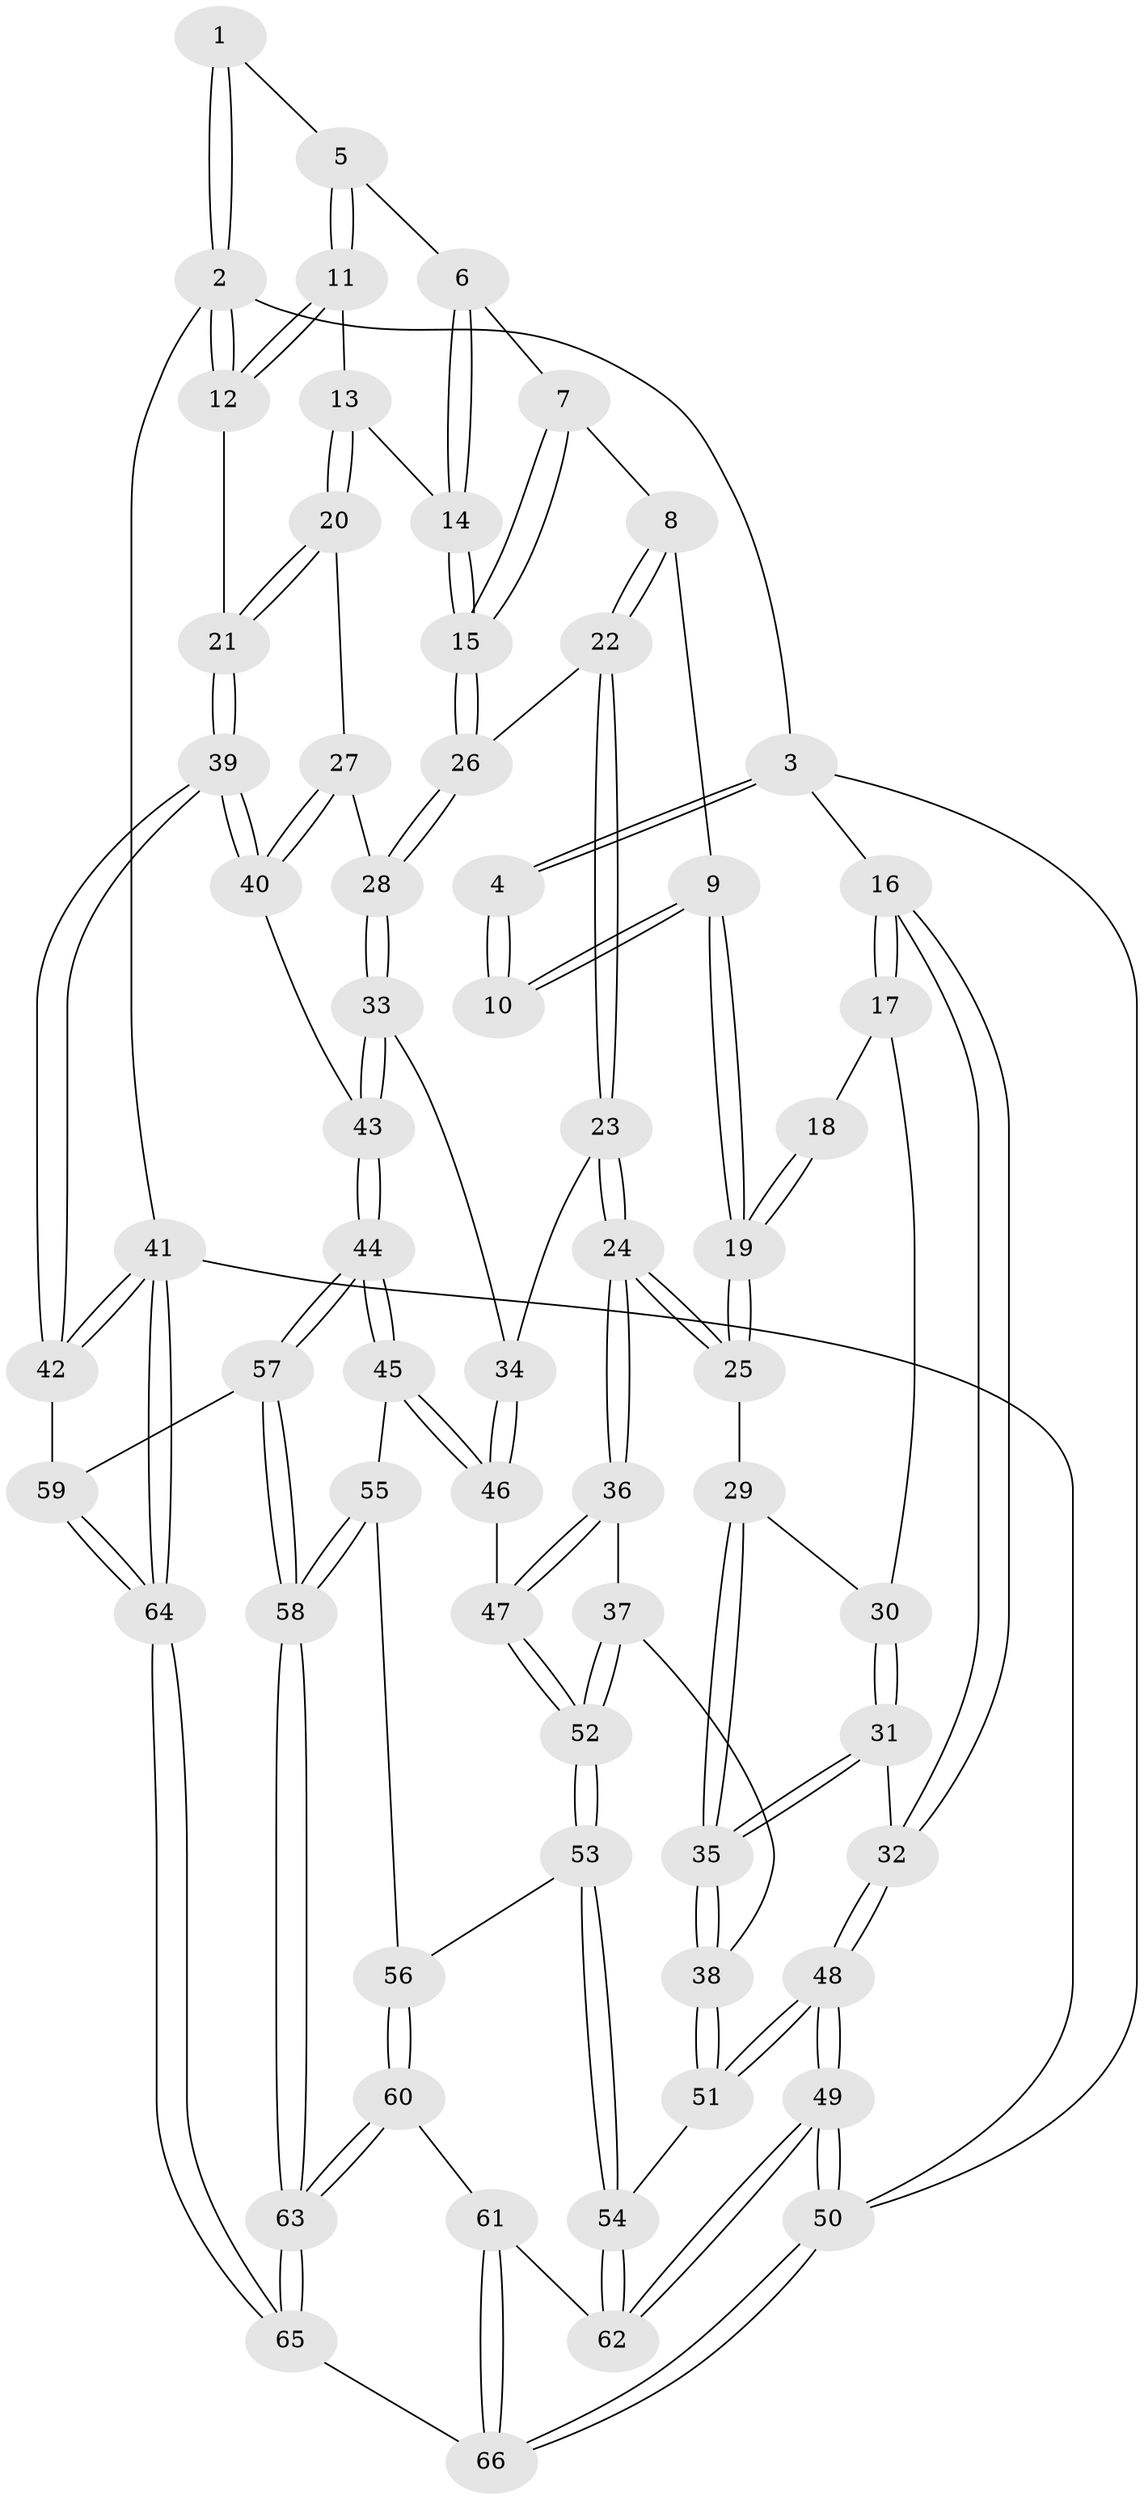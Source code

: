 // coarse degree distribution, {2: 0.24242424242424243, 4: 0.18181818181818182, 5: 0.15151515151515152, 3: 0.3939393939393939, 6: 0.030303030303030304}
// Generated by graph-tools (version 1.1) at 2025/54/03/04/25 22:54:30]
// undirected, 66 vertices, 162 edges
graph export_dot {
  node [color=gray90,style=filled];
  1 [pos="+0.6989433680684336+0"];
  2 [pos="+1+0"];
  3 [pos="+0+0"];
  4 [pos="+0.35999227181372667+0"];
  5 [pos="+0.7110396549485022+0.0016510881326036698"];
  6 [pos="+0.6638295617132661+0.06651123579263993"];
  7 [pos="+0.5783512959039326+0.12732063422772572"];
  8 [pos="+0.47671149358171044+0.15833510283575314"];
  9 [pos="+0.434592331578549+0.1369204290102478"];
  10 [pos="+0.375414259611281+0.06066376539646832"];
  11 [pos="+0.8138593374228116+0.11295901831555767"];
  12 [pos="+1+0"];
  13 [pos="+0.8287108145302117+0.1576106634663107"];
  14 [pos="+0.7010438988900192+0.26492226570690003"];
  15 [pos="+0.6843883901762428+0.2978128266131147"];
  16 [pos="+0+0"];
  17 [pos="+0.1155274317496178+0.20442341683869666"];
  18 [pos="+0.273987031258302+0.13289830693665725"];
  19 [pos="+0.32445394061971244+0.33589946929997816"];
  20 [pos="+0.9292263630241262+0.2375890299236463"];
  21 [pos="+1+0.16004804067173858"];
  22 [pos="+0.5317918095424197+0.2989018557209757"];
  23 [pos="+0.4596323581073668+0.4182068028357619"];
  24 [pos="+0.4284117692222429+0.43715410708382024"];
  25 [pos="+0.3114202579822613+0.3731742230267053"];
  26 [pos="+0.6833934937720222+0.30210475321401425"];
  27 [pos="+0.8431552507863596+0.3881521060999276"];
  28 [pos="+0.7440625328567865+0.39983862907596657"];
  29 [pos="+0.29027478670620316+0.3744965617836528"];
  30 [pos="+0.11933656431280318+0.21228893676589108"];
  31 [pos="+0.07772427453159741+0.4320862116214069"];
  32 [pos="+0+0.35101201262995263"];
  33 [pos="+0.7424885922462098+0.4025163966822893"];
  34 [pos="+0.6395918398204478+0.4638494012834001"];
  35 [pos="+0.14692900811640525+0.5203183829034584"];
  36 [pos="+0.4287552947910943+0.45179402274468594"];
  37 [pos="+0.272277513550441+0.6024382390188283"];
  38 [pos="+0.14598263396768937+0.5288268691814205"];
  39 [pos="+1+0.6005988415836504"];
  40 [pos="+1+0.5922480645979359"];
  41 [pos="+1+1"];
  42 [pos="+1+0.8639314020031318"];
  43 [pos="+0.7788351278236604+0.7080760640097937"];
  44 [pos="+0.771914528018427+0.7147279111105176"];
  45 [pos="+0.6164366113383584+0.6822658414023738"];
  46 [pos="+0.5957113609519884+0.6552829478285208"];
  47 [pos="+0.4773608012888719+0.5948597066199135"];
  48 [pos="+0+0.7481850571223617"];
  49 [pos="+0+1"];
  50 [pos="+0+1"];
  51 [pos="+0+0.7271753881032909"];
  52 [pos="+0.3320674765665058+0.7071193939741064"];
  53 [pos="+0.3245965418080111+0.7457473626145207"];
  54 [pos="+0.07586764334434844+0.7825094586765217"];
  55 [pos="+0.5446886860692313+0.7744640530746666"];
  56 [pos="+0.3571652434949602+0.7967022689175342"];
  57 [pos="+0.7852606711822527+0.8366972210383211"];
  58 [pos="+0.5638845041994248+1"];
  59 [pos="+0.8110078076450518+0.8641935728349921"];
  60 [pos="+0.3578460740167813+0.8633342067612028"];
  61 [pos="+0.19926176140365276+0.9744218555570868"];
  62 [pos="+0.14323523269454955+0.9051912444134738"];
  63 [pos="+0.5313727445750245+1"];
  64 [pos="+1+1"];
  65 [pos="+0.5277000778488923+1"];
  66 [pos="+0.2120958037534994+1"];
  1 -- 2;
  1 -- 2;
  1 -- 5;
  2 -- 3;
  2 -- 12;
  2 -- 12;
  2 -- 41;
  3 -- 4;
  3 -- 4;
  3 -- 16;
  3 -- 50;
  4 -- 10;
  4 -- 10;
  5 -- 6;
  5 -- 11;
  5 -- 11;
  6 -- 7;
  6 -- 14;
  6 -- 14;
  7 -- 8;
  7 -- 15;
  7 -- 15;
  8 -- 9;
  8 -- 22;
  8 -- 22;
  9 -- 10;
  9 -- 10;
  9 -- 19;
  9 -- 19;
  11 -- 12;
  11 -- 12;
  11 -- 13;
  12 -- 21;
  13 -- 14;
  13 -- 20;
  13 -- 20;
  14 -- 15;
  14 -- 15;
  15 -- 26;
  15 -- 26;
  16 -- 17;
  16 -- 17;
  16 -- 32;
  16 -- 32;
  17 -- 18;
  17 -- 30;
  18 -- 19;
  18 -- 19;
  19 -- 25;
  19 -- 25;
  20 -- 21;
  20 -- 21;
  20 -- 27;
  21 -- 39;
  21 -- 39;
  22 -- 23;
  22 -- 23;
  22 -- 26;
  23 -- 24;
  23 -- 24;
  23 -- 34;
  24 -- 25;
  24 -- 25;
  24 -- 36;
  24 -- 36;
  25 -- 29;
  26 -- 28;
  26 -- 28;
  27 -- 28;
  27 -- 40;
  27 -- 40;
  28 -- 33;
  28 -- 33;
  29 -- 30;
  29 -- 35;
  29 -- 35;
  30 -- 31;
  30 -- 31;
  31 -- 32;
  31 -- 35;
  31 -- 35;
  32 -- 48;
  32 -- 48;
  33 -- 34;
  33 -- 43;
  33 -- 43;
  34 -- 46;
  34 -- 46;
  35 -- 38;
  35 -- 38;
  36 -- 37;
  36 -- 47;
  36 -- 47;
  37 -- 38;
  37 -- 52;
  37 -- 52;
  38 -- 51;
  38 -- 51;
  39 -- 40;
  39 -- 40;
  39 -- 42;
  39 -- 42;
  40 -- 43;
  41 -- 42;
  41 -- 42;
  41 -- 64;
  41 -- 64;
  41 -- 50;
  42 -- 59;
  43 -- 44;
  43 -- 44;
  44 -- 45;
  44 -- 45;
  44 -- 57;
  44 -- 57;
  45 -- 46;
  45 -- 46;
  45 -- 55;
  46 -- 47;
  47 -- 52;
  47 -- 52;
  48 -- 49;
  48 -- 49;
  48 -- 51;
  48 -- 51;
  49 -- 50;
  49 -- 50;
  49 -- 62;
  49 -- 62;
  50 -- 66;
  50 -- 66;
  51 -- 54;
  52 -- 53;
  52 -- 53;
  53 -- 54;
  53 -- 54;
  53 -- 56;
  54 -- 62;
  54 -- 62;
  55 -- 56;
  55 -- 58;
  55 -- 58;
  56 -- 60;
  56 -- 60;
  57 -- 58;
  57 -- 58;
  57 -- 59;
  58 -- 63;
  58 -- 63;
  59 -- 64;
  59 -- 64;
  60 -- 61;
  60 -- 63;
  60 -- 63;
  61 -- 62;
  61 -- 66;
  61 -- 66;
  63 -- 65;
  63 -- 65;
  64 -- 65;
  64 -- 65;
  65 -- 66;
}
